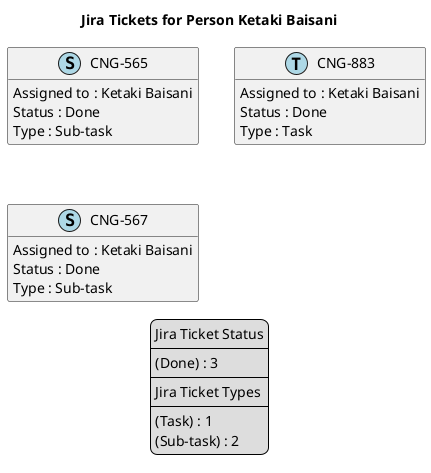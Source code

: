 @startuml
'https://plantuml.com/class-diagram

' GENERATE CLASS DIAGRAM ===========
' Generated at    : Thu Apr 18 15:11:08 CEST 2024

title Jira Tickets for Person Ketaki Baisani
hide empty members

legend
Jira Ticket Status
----
(Done) : 3
----
Jira Ticket Types
----
(Task) : 1
(Sub-task) : 2
end legend


' Tickets =======
class "CNG-565" << (S,lightblue) >> {
  Assigned to : Ketaki Baisani
  Status : Done
  Type : Sub-task
}

class "CNG-883" << (T,lightblue) >> {
  Assigned to : Ketaki Baisani
  Status : Done
  Type : Task
}

class "CNG-567" << (S,lightblue) >> {
  Assigned to : Ketaki Baisani
  Status : Done
  Type : Sub-task
}



' Links =======


@enduml
